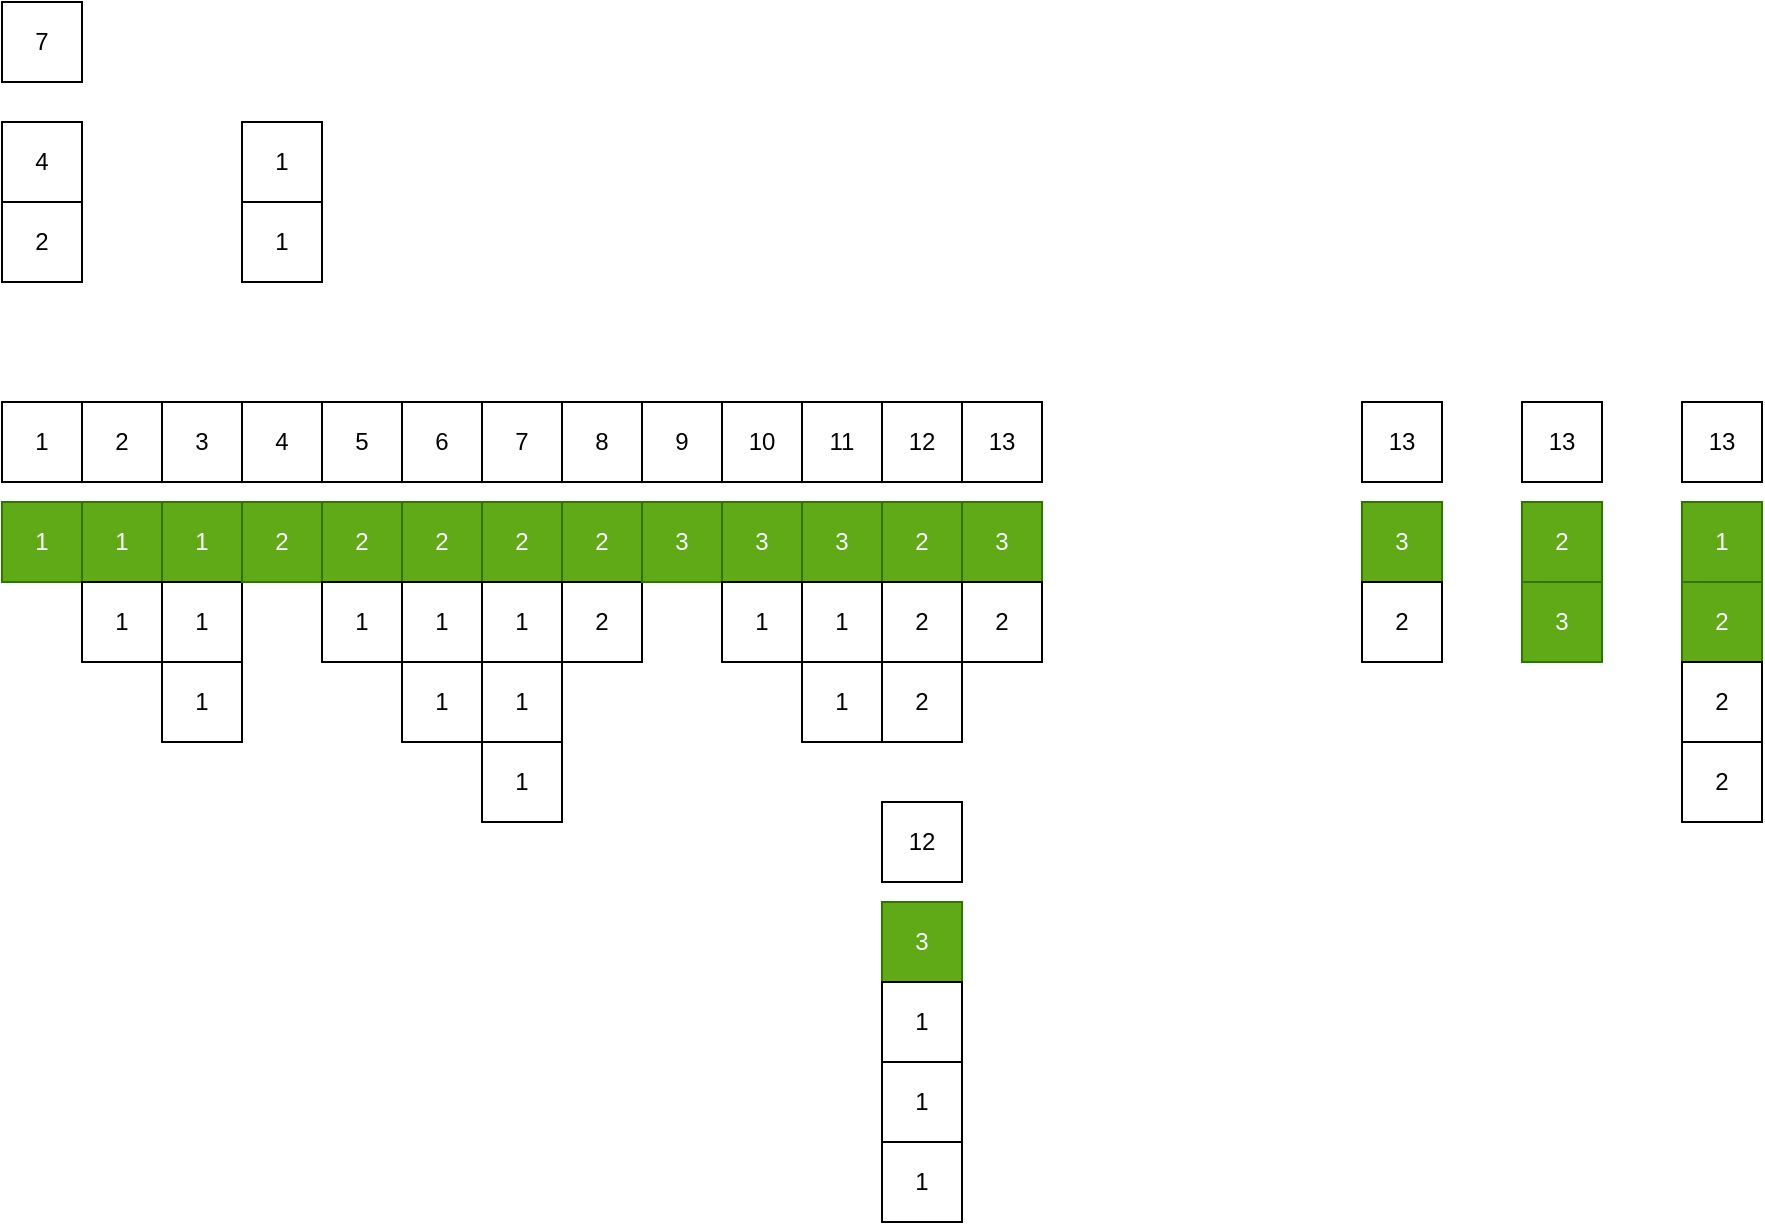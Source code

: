 <mxfile version="15.8.7" type="device"><diagram id="S6jYeWv51OjPyVHFWBru" name="페이지-1"><mxGraphModel dx="1185" dy="714" grid="1" gridSize="10" guides="1" tooltips="1" connect="1" arrows="1" fold="1" page="1" pageScale="1" pageWidth="10000" pageHeight="10000" math="0" shadow="0"><root><mxCell id="0"/><mxCell id="1" parent="0"/><mxCell id="F3tgzCTTqQq1Lcg2FI3V-1" value="7" style="rounded=0;whiteSpace=wrap;html=1;" parent="1" vertex="1"><mxGeometry x="240" y="320" width="40" height="40" as="geometry"/></mxCell><mxCell id="F3tgzCTTqQq1Lcg2FI3V-2" value="4" style="rounded=0;whiteSpace=wrap;html=1;" parent="1" vertex="1"><mxGeometry x="240" y="380" width="40" height="40" as="geometry"/></mxCell><mxCell id="F3tgzCTTqQq1Lcg2FI3V-3" value="2" style="rounded=0;whiteSpace=wrap;html=1;" parent="1" vertex="1"><mxGeometry x="280" y="520" width="40" height="40" as="geometry"/></mxCell><mxCell id="F3tgzCTTqQq1Lcg2FI3V-4" value="2" style="rounded=0;whiteSpace=wrap;html=1;" parent="1" vertex="1"><mxGeometry x="240" y="420" width="40" height="40" as="geometry"/></mxCell><mxCell id="F3tgzCTTqQq1Lcg2FI3V-5" value="1" style="rounded=0;whiteSpace=wrap;html=1;fillColor=#60a917;fontColor=#ffffff;strokeColor=#2D7600;" parent="1" vertex="1"><mxGeometry x="280" y="570" width="40" height="40" as="geometry"/></mxCell><mxCell id="F3tgzCTTqQq1Lcg2FI3V-6" value="1" style="rounded=0;whiteSpace=wrap;html=1;fillColor=#60a917;fontColor=#ffffff;strokeColor=#2D7600;" parent="1" vertex="1"><mxGeometry x="320" y="570" width="40" height="40" as="geometry"/></mxCell><mxCell id="F3tgzCTTqQq1Lcg2FI3V-7" value="3" style="rounded=0;whiteSpace=wrap;html=1;" parent="1" vertex="1"><mxGeometry x="320" y="520" width="40" height="40" as="geometry"/></mxCell><mxCell id="F3tgzCTTqQq1Lcg2FI3V-8" value="1" style="rounded=0;whiteSpace=wrap;html=1;" parent="1" vertex="1"><mxGeometry x="360" y="420" width="40" height="40" as="geometry"/></mxCell><mxCell id="F3tgzCTTqQq1Lcg2FI3V-9" value="1" style="rounded=0;whiteSpace=wrap;html=1;" parent="1" vertex="1"><mxGeometry x="360" y="380" width="40" height="40" as="geometry"/></mxCell><mxCell id="F3tgzCTTqQq1Lcg2FI3V-10" value="1" style="rounded=0;whiteSpace=wrap;html=1;" parent="1" vertex="1"><mxGeometry x="240" y="520" width="40" height="40" as="geometry"/></mxCell><mxCell id="F3tgzCTTqQq1Lcg2FI3V-11" value="1" style="rounded=0;whiteSpace=wrap;html=1;fillColor=#60a917;fontColor=#ffffff;strokeColor=#2D7600;" parent="1" vertex="1"><mxGeometry x="240" y="570" width="40" height="40" as="geometry"/></mxCell><mxCell id="F3tgzCTTqQq1Lcg2FI3V-12" value="1" style="rounded=0;whiteSpace=wrap;html=1;" parent="1" vertex="1"><mxGeometry x="280" y="610" width="40" height="40" as="geometry"/></mxCell><mxCell id="F3tgzCTTqQq1Lcg2FI3V-13" value="1" style="rounded=0;whiteSpace=wrap;html=1;" parent="1" vertex="1"><mxGeometry x="320" y="650" width="40" height="40" as="geometry"/></mxCell><mxCell id="F3tgzCTTqQq1Lcg2FI3V-14" value="1" style="rounded=0;whiteSpace=wrap;html=1;" parent="1" vertex="1"><mxGeometry x="320" y="610" width="40" height="40" as="geometry"/></mxCell><mxCell id="F3tgzCTTqQq1Lcg2FI3V-15" value="4" style="rounded=0;whiteSpace=wrap;html=1;" parent="1" vertex="1"><mxGeometry x="360" y="520" width="40" height="40" as="geometry"/></mxCell><mxCell id="F3tgzCTTqQq1Lcg2FI3V-16" value="2" style="rounded=0;whiteSpace=wrap;html=1;fillColor=#60a917;fontColor=#ffffff;strokeColor=#2D7600;" parent="1" vertex="1"><mxGeometry x="360" y="570" width="40" height="40" as="geometry"/></mxCell><mxCell id="F3tgzCTTqQq1Lcg2FI3V-17" value="5" style="rounded=0;whiteSpace=wrap;html=1;" parent="1" vertex="1"><mxGeometry x="400" y="520" width="40" height="40" as="geometry"/></mxCell><mxCell id="F3tgzCTTqQq1Lcg2FI3V-18" value="2" style="rounded=0;whiteSpace=wrap;html=1;fillColor=#60a917;fontColor=#ffffff;strokeColor=#2D7600;" parent="1" vertex="1"><mxGeometry x="400" y="570" width="40" height="40" as="geometry"/></mxCell><mxCell id="F3tgzCTTqQq1Lcg2FI3V-19" value="1" style="rounded=0;whiteSpace=wrap;html=1;" parent="1" vertex="1"><mxGeometry x="400" y="610" width="40" height="40" as="geometry"/></mxCell><mxCell id="F3tgzCTTqQq1Lcg2FI3V-20" value="6" style="rounded=0;whiteSpace=wrap;html=1;" parent="1" vertex="1"><mxGeometry x="440" y="520" width="40" height="40" as="geometry"/></mxCell><mxCell id="F3tgzCTTqQq1Lcg2FI3V-21" value="2" style="rounded=0;whiteSpace=wrap;html=1;fillColor=#60a917;fontColor=#ffffff;strokeColor=#2D7600;" parent="1" vertex="1"><mxGeometry x="440" y="570" width="40" height="40" as="geometry"/></mxCell><mxCell id="F3tgzCTTqQq1Lcg2FI3V-22" value="1" style="rounded=0;whiteSpace=wrap;html=1;" parent="1" vertex="1"><mxGeometry x="440" y="610" width="40" height="40" as="geometry"/></mxCell><mxCell id="F3tgzCTTqQq1Lcg2FI3V-23" value="1" style="rounded=0;whiteSpace=wrap;html=1;" parent="1" vertex="1"><mxGeometry x="440" y="650" width="40" height="40" as="geometry"/></mxCell><mxCell id="F3tgzCTTqQq1Lcg2FI3V-24" value="7" style="rounded=0;whiteSpace=wrap;html=1;" parent="1" vertex="1"><mxGeometry x="480" y="520" width="40" height="40" as="geometry"/></mxCell><mxCell id="F3tgzCTTqQq1Lcg2FI3V-28" value="2" style="rounded=0;whiteSpace=wrap;html=1;fillColor=#60a917;fontColor=#ffffff;strokeColor=#2D7600;" parent="1" vertex="1"><mxGeometry x="480" y="570" width="40" height="40" as="geometry"/></mxCell><mxCell id="F3tgzCTTqQq1Lcg2FI3V-29" value="1" style="rounded=0;whiteSpace=wrap;html=1;" parent="1" vertex="1"><mxGeometry x="480" y="610" width="40" height="40" as="geometry"/></mxCell><mxCell id="F3tgzCTTqQq1Lcg2FI3V-30" value="1" style="rounded=0;whiteSpace=wrap;html=1;" parent="1" vertex="1"><mxGeometry x="480" y="650" width="40" height="40" as="geometry"/></mxCell><mxCell id="F3tgzCTTqQq1Lcg2FI3V-31" value="1" style="rounded=0;whiteSpace=wrap;html=1;" parent="1" vertex="1"><mxGeometry x="480" y="690" width="40" height="40" as="geometry"/></mxCell><mxCell id="F3tgzCTTqQq1Lcg2FI3V-32" value="8" style="rounded=0;whiteSpace=wrap;html=1;" parent="1" vertex="1"><mxGeometry x="520" y="520" width="40" height="40" as="geometry"/></mxCell><mxCell id="F3tgzCTTqQq1Lcg2FI3V-33" value="2" style="rounded=0;whiteSpace=wrap;html=1;fillColor=#60a917;fontColor=#ffffff;strokeColor=#2D7600;" parent="1" vertex="1"><mxGeometry x="520" y="570" width="40" height="40" as="geometry"/></mxCell><mxCell id="F3tgzCTTqQq1Lcg2FI3V-34" value="2" style="rounded=0;whiteSpace=wrap;html=1;" parent="1" vertex="1"><mxGeometry x="520" y="610" width="40" height="40" as="geometry"/></mxCell><mxCell id="F3tgzCTTqQq1Lcg2FI3V-35" value="9" style="rounded=0;whiteSpace=wrap;html=1;" parent="1" vertex="1"><mxGeometry x="560" y="520" width="40" height="40" as="geometry"/></mxCell><mxCell id="F3tgzCTTqQq1Lcg2FI3V-36" value="3" style="rounded=0;whiteSpace=wrap;html=1;fillColor=#60a917;fontColor=#ffffff;strokeColor=#2D7600;" parent="1" vertex="1"><mxGeometry x="560" y="570" width="40" height="40" as="geometry"/></mxCell><mxCell id="F3tgzCTTqQq1Lcg2FI3V-38" value="10" style="rounded=0;whiteSpace=wrap;html=1;" parent="1" vertex="1"><mxGeometry x="600" y="520" width="40" height="40" as="geometry"/></mxCell><mxCell id="F3tgzCTTqQq1Lcg2FI3V-39" value="3" style="rounded=0;whiteSpace=wrap;html=1;fillColor=#60a917;fontColor=#ffffff;strokeColor=#2D7600;" parent="1" vertex="1"><mxGeometry x="600" y="570" width="40" height="40" as="geometry"/></mxCell><mxCell id="F3tgzCTTqQq1Lcg2FI3V-40" value="1" style="rounded=0;whiteSpace=wrap;html=1;" parent="1" vertex="1"><mxGeometry x="600" y="610" width="40" height="40" as="geometry"/></mxCell><mxCell id="F3tgzCTTqQq1Lcg2FI3V-41" value="11" style="rounded=0;whiteSpace=wrap;html=1;" parent="1" vertex="1"><mxGeometry x="640" y="520" width="40" height="40" as="geometry"/></mxCell><mxCell id="F3tgzCTTqQq1Lcg2FI3V-42" value="3" style="rounded=0;whiteSpace=wrap;html=1;fillColor=#60a917;fontColor=#ffffff;strokeColor=#2D7600;" parent="1" vertex="1"><mxGeometry x="640" y="570" width="40" height="40" as="geometry"/></mxCell><mxCell id="F3tgzCTTqQq1Lcg2FI3V-43" value="1" style="rounded=0;whiteSpace=wrap;html=1;" parent="1" vertex="1"><mxGeometry x="640" y="610" width="40" height="40" as="geometry"/></mxCell><mxCell id="F3tgzCTTqQq1Lcg2FI3V-44" value="1" style="rounded=0;whiteSpace=wrap;html=1;" parent="1" vertex="1"><mxGeometry x="640" y="650" width="40" height="40" as="geometry"/></mxCell><mxCell id="F3tgzCTTqQq1Lcg2FI3V-45" value="12" style="rounded=0;whiteSpace=wrap;html=1;" parent="1" vertex="1"><mxGeometry x="680" y="520" width="40" height="40" as="geometry"/></mxCell><mxCell id="F3tgzCTTqQq1Lcg2FI3V-49" value="2" style="rounded=0;whiteSpace=wrap;html=1;fillColor=#60a917;fontColor=#ffffff;strokeColor=#2D7600;" parent="1" vertex="1"><mxGeometry x="680" y="570" width="40" height="40" as="geometry"/></mxCell><mxCell id="F3tgzCTTqQq1Lcg2FI3V-50" value="2" style="rounded=0;whiteSpace=wrap;html=1;" parent="1" vertex="1"><mxGeometry x="680" y="610" width="40" height="40" as="geometry"/></mxCell><mxCell id="F3tgzCTTqQq1Lcg2FI3V-51" value="2" style="rounded=0;whiteSpace=wrap;html=1;" parent="1" vertex="1"><mxGeometry x="680" y="650" width="40" height="40" as="geometry"/></mxCell><mxCell id="F3tgzCTTqQq1Lcg2FI3V-52" value="13" style="rounded=0;whiteSpace=wrap;html=1;" parent="1" vertex="1"><mxGeometry x="720" y="520" width="40" height="40" as="geometry"/></mxCell><mxCell id="F3tgzCTTqQq1Lcg2FI3V-53" value="3" style="rounded=0;whiteSpace=wrap;html=1;fillColor=#60a917;fontColor=#ffffff;strokeColor=#2D7600;" parent="1" vertex="1"><mxGeometry x="720" y="570" width="40" height="40" as="geometry"/></mxCell><mxCell id="F3tgzCTTqQq1Lcg2FI3V-54" value="2" style="rounded=0;whiteSpace=wrap;html=1;" parent="1" vertex="1"><mxGeometry x="720" y="610" width="40" height="40" as="geometry"/></mxCell><mxCell id="F3tgzCTTqQq1Lcg2FI3V-56" value="12" style="rounded=0;whiteSpace=wrap;html=1;" parent="1" vertex="1"><mxGeometry x="680" y="720" width="40" height="40" as="geometry"/></mxCell><mxCell id="F3tgzCTTqQq1Lcg2FI3V-57" value="3" style="rounded=0;whiteSpace=wrap;html=1;fillColor=#60a917;fontColor=#ffffff;strokeColor=#2D7600;" parent="1" vertex="1"><mxGeometry x="680" y="770" width="40" height="40" as="geometry"/></mxCell><mxCell id="F3tgzCTTqQq1Lcg2FI3V-60" value="1" style="rounded=0;whiteSpace=wrap;html=1;" parent="1" vertex="1"><mxGeometry x="680" y="810" width="40" height="40" as="geometry"/></mxCell><mxCell id="F3tgzCTTqQq1Lcg2FI3V-61" value="1" style="rounded=0;whiteSpace=wrap;html=1;" parent="1" vertex="1"><mxGeometry x="680" y="850" width="40" height="40" as="geometry"/></mxCell><mxCell id="F3tgzCTTqQq1Lcg2FI3V-62" value="1" style="rounded=0;whiteSpace=wrap;html=1;" parent="1" vertex="1"><mxGeometry x="680" y="890" width="40" height="40" as="geometry"/></mxCell><mxCell id="CMDv2e_C7QF9q1XtjxcG-9" value="13" style="rounded=0;whiteSpace=wrap;html=1;" vertex="1" parent="1"><mxGeometry x="920" y="520" width="40" height="40" as="geometry"/></mxCell><mxCell id="CMDv2e_C7QF9q1XtjxcG-10" value="3" style="rounded=0;whiteSpace=wrap;html=1;fillColor=#60a917;fontColor=#ffffff;strokeColor=#2D7600;" vertex="1" parent="1"><mxGeometry x="920" y="570" width="40" height="40" as="geometry"/></mxCell><mxCell id="CMDv2e_C7QF9q1XtjxcG-11" value="2" style="rounded=0;whiteSpace=wrap;html=1;" vertex="1" parent="1"><mxGeometry x="920" y="610" width="40" height="40" as="geometry"/></mxCell><mxCell id="CMDv2e_C7QF9q1XtjxcG-12" value="13" style="rounded=0;whiteSpace=wrap;html=1;" vertex="1" parent="1"><mxGeometry x="1000" y="520" width="40" height="40" as="geometry"/></mxCell><mxCell id="CMDv2e_C7QF9q1XtjxcG-13" value="2" style="rounded=0;whiteSpace=wrap;html=1;fillColor=#60a917;fontColor=#ffffff;strokeColor=#2D7600;" vertex="1" parent="1"><mxGeometry x="1000" y="570" width="40" height="40" as="geometry"/></mxCell><mxCell id="CMDv2e_C7QF9q1XtjxcG-14" value="3" style="rounded=0;whiteSpace=wrap;html=1;fillColor=#60a917;fontColor=#ffffff;strokeColor=#2D7600;" vertex="1" parent="1"><mxGeometry x="1000" y="610" width="40" height="40" as="geometry"/></mxCell><mxCell id="CMDv2e_C7QF9q1XtjxcG-15" value="13" style="rounded=0;whiteSpace=wrap;html=1;" vertex="1" parent="1"><mxGeometry x="1080" y="520" width="40" height="40" as="geometry"/></mxCell><mxCell id="CMDv2e_C7QF9q1XtjxcG-16" value="1" style="rounded=0;whiteSpace=wrap;html=1;fillColor=#60a917;fontColor=#ffffff;strokeColor=#2D7600;" vertex="1" parent="1"><mxGeometry x="1080" y="570" width="40" height="40" as="geometry"/></mxCell><mxCell id="CMDv2e_C7QF9q1XtjxcG-17" value="2" style="rounded=0;whiteSpace=wrap;html=1;fillColor=#60a917;fontColor=#ffffff;strokeColor=#2D7600;" vertex="1" parent="1"><mxGeometry x="1080" y="610" width="40" height="40" as="geometry"/></mxCell><mxCell id="CMDv2e_C7QF9q1XtjxcG-18" value="2" style="rounded=0;whiteSpace=wrap;html=1;" vertex="1" parent="1"><mxGeometry x="1080" y="650" width="40" height="40" as="geometry"/></mxCell><mxCell id="CMDv2e_C7QF9q1XtjxcG-19" value="2" style="rounded=0;whiteSpace=wrap;html=1;" vertex="1" parent="1"><mxGeometry x="1080" y="690" width="40" height="40" as="geometry"/></mxCell></root></mxGraphModel></diagram></mxfile>